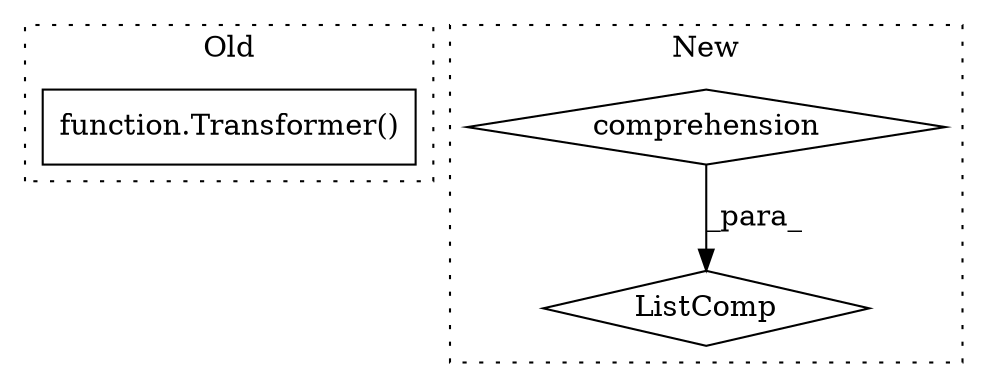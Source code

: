 digraph G {
subgraph cluster0 {
1 [label="function.Transformer()" a="75" s="435,516" l="12,1" shape="box"];
label = "Old";
style="dotted";
}
subgraph cluster1 {
2 [label="ListComp" a="106" s="600" l="27" shape="diamond"];
3 [label="comprehension" a="45" s="605" l="3" shape="diamond"];
label = "New";
style="dotted";
}
3 -> 2 [label="_para_"];
}